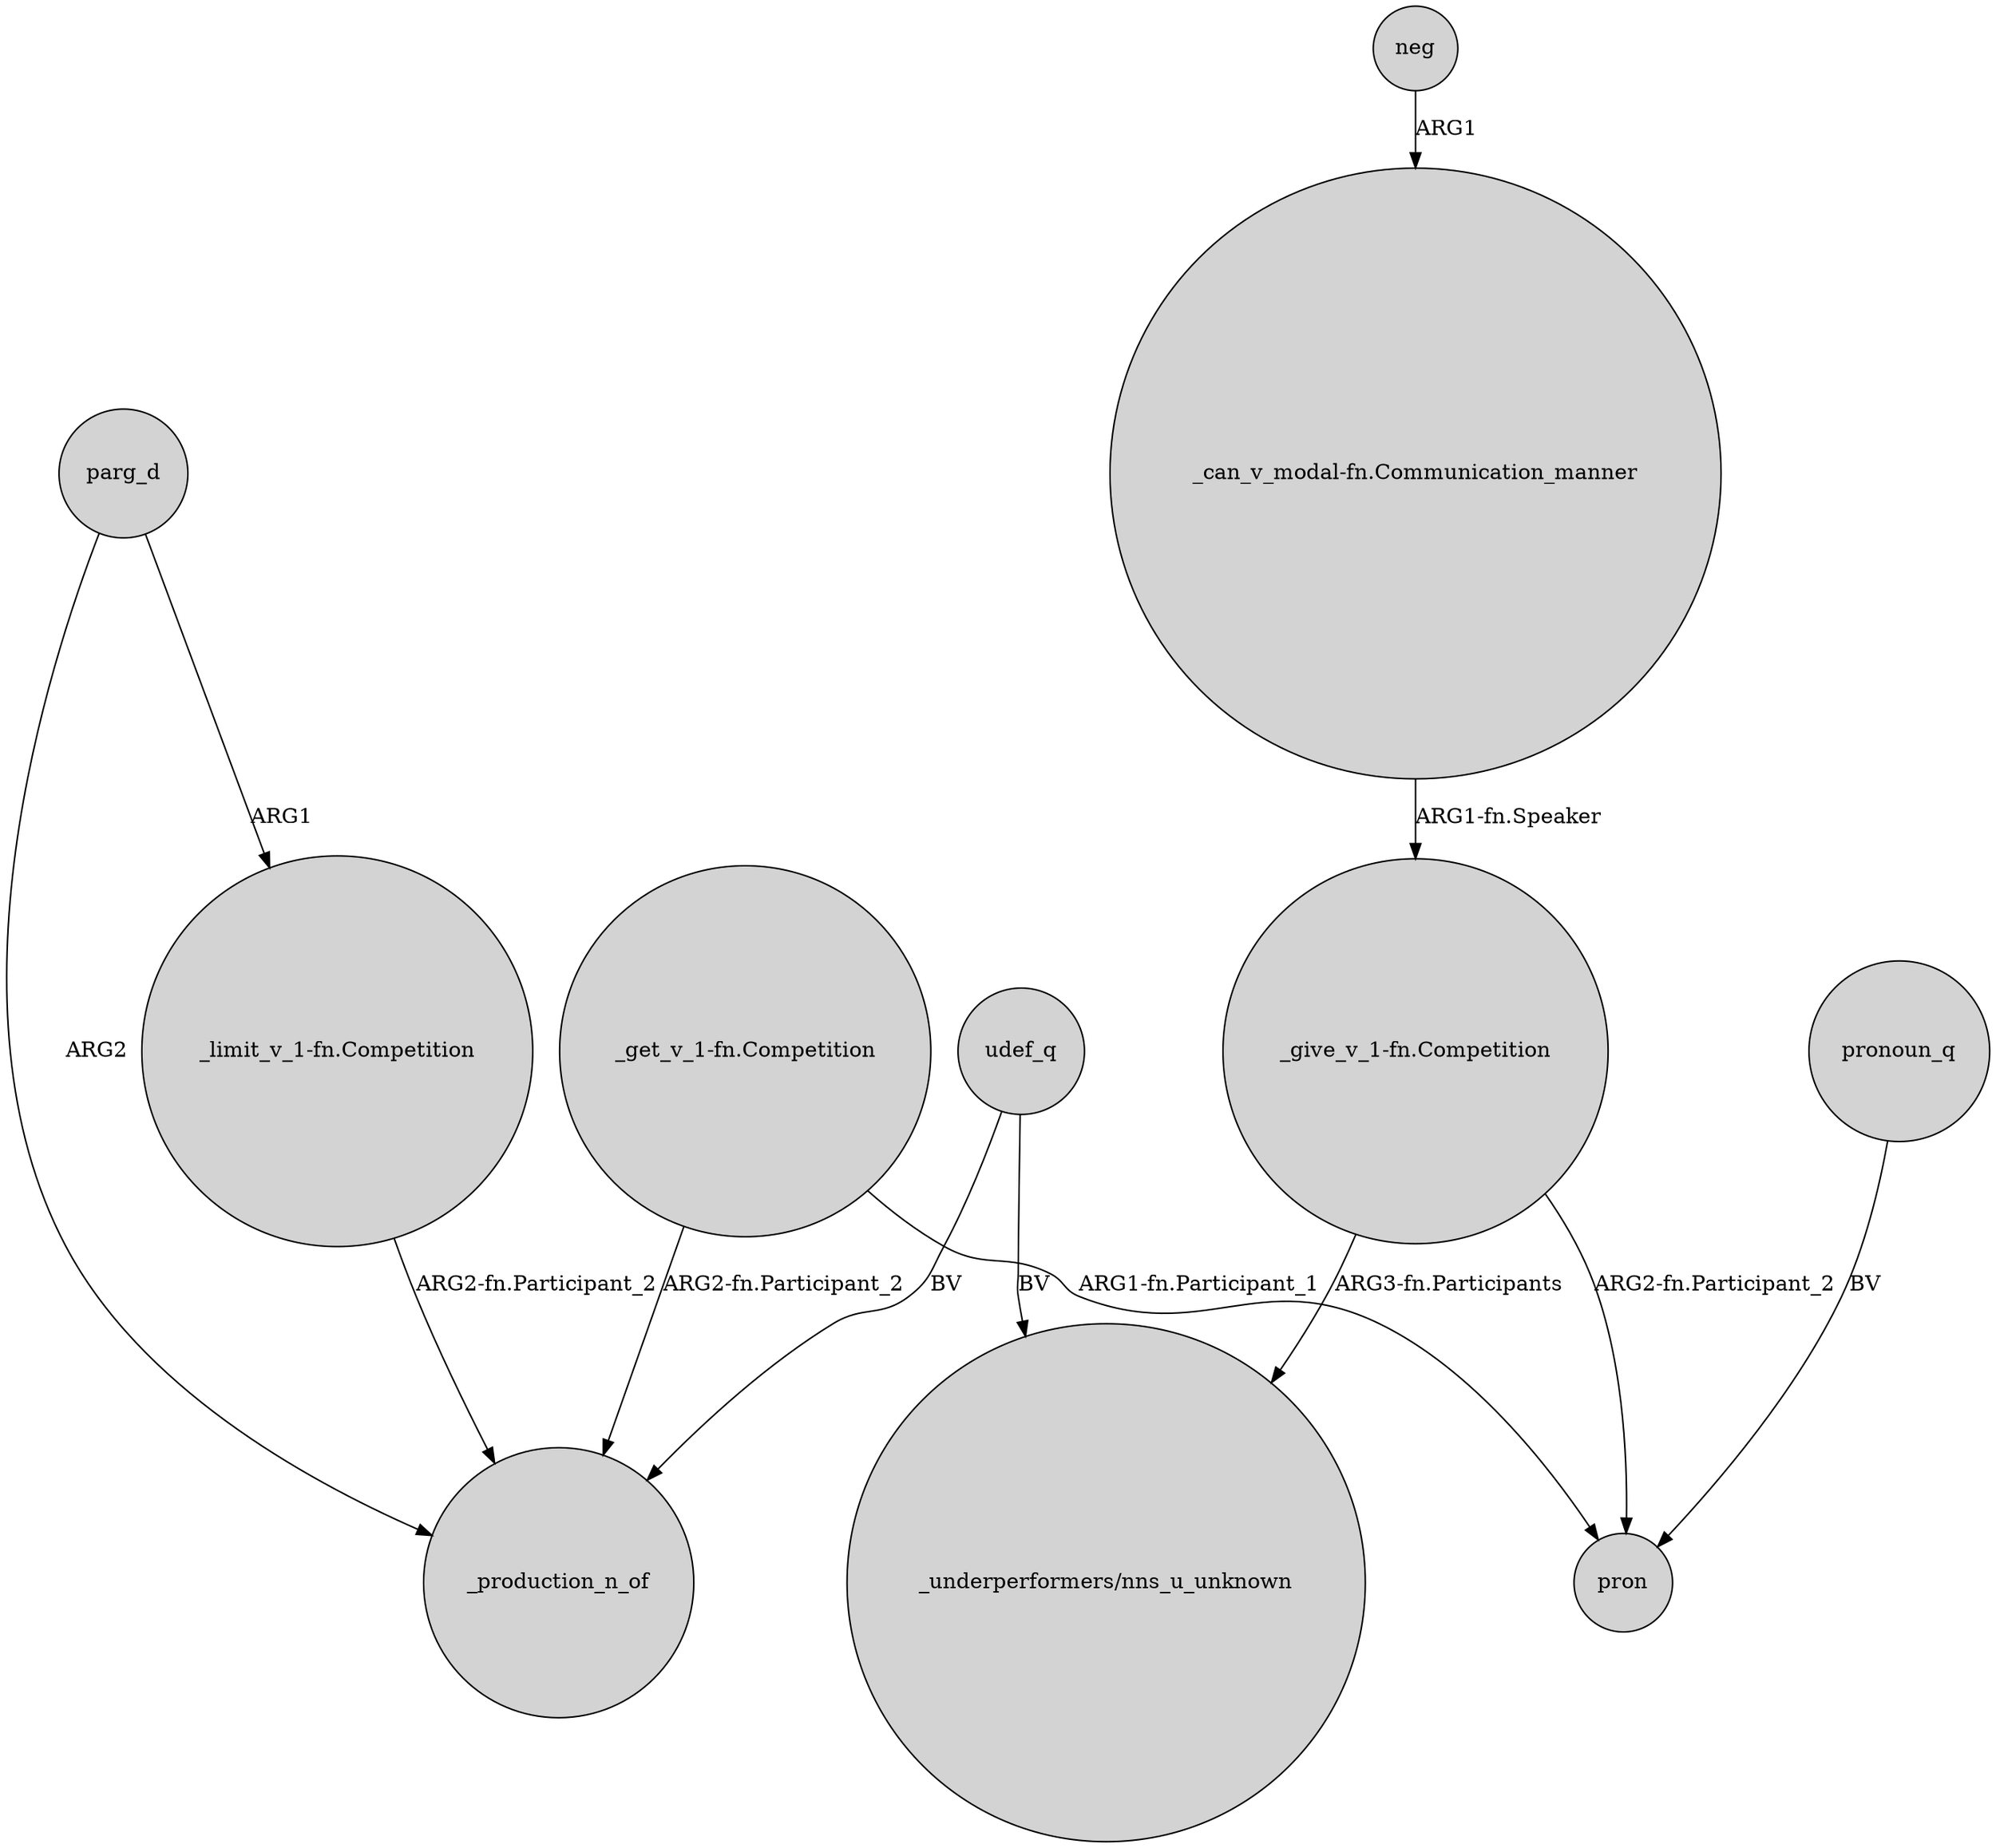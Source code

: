 digraph {
	node [shape=circle style=filled]
	parg_d -> "_limit_v_1-fn.Competition" [label=ARG1]
	"_get_v_1-fn.Competition" -> pron [label="ARG1-fn.Participant_1"]
	parg_d -> _production_n_of [label=ARG2]
	"_limit_v_1-fn.Competition" -> _production_n_of [label="ARG2-fn.Participant_2"]
	"_give_v_1-fn.Competition" -> pron [label="ARG2-fn.Participant_2"]
	udef_q -> "_underperformers/nns_u_unknown" [label=BV]
	neg -> "_can_v_modal-fn.Communication_manner" [label=ARG1]
	"_get_v_1-fn.Competition" -> _production_n_of [label="ARG2-fn.Participant_2"]
	"_give_v_1-fn.Competition" -> "_underperformers/nns_u_unknown" [label="ARG3-fn.Participants"]
	pronoun_q -> pron [label=BV]
	"_can_v_modal-fn.Communication_manner" -> "_give_v_1-fn.Competition" [label="ARG1-fn.Speaker"]
	udef_q -> _production_n_of [label=BV]
}
